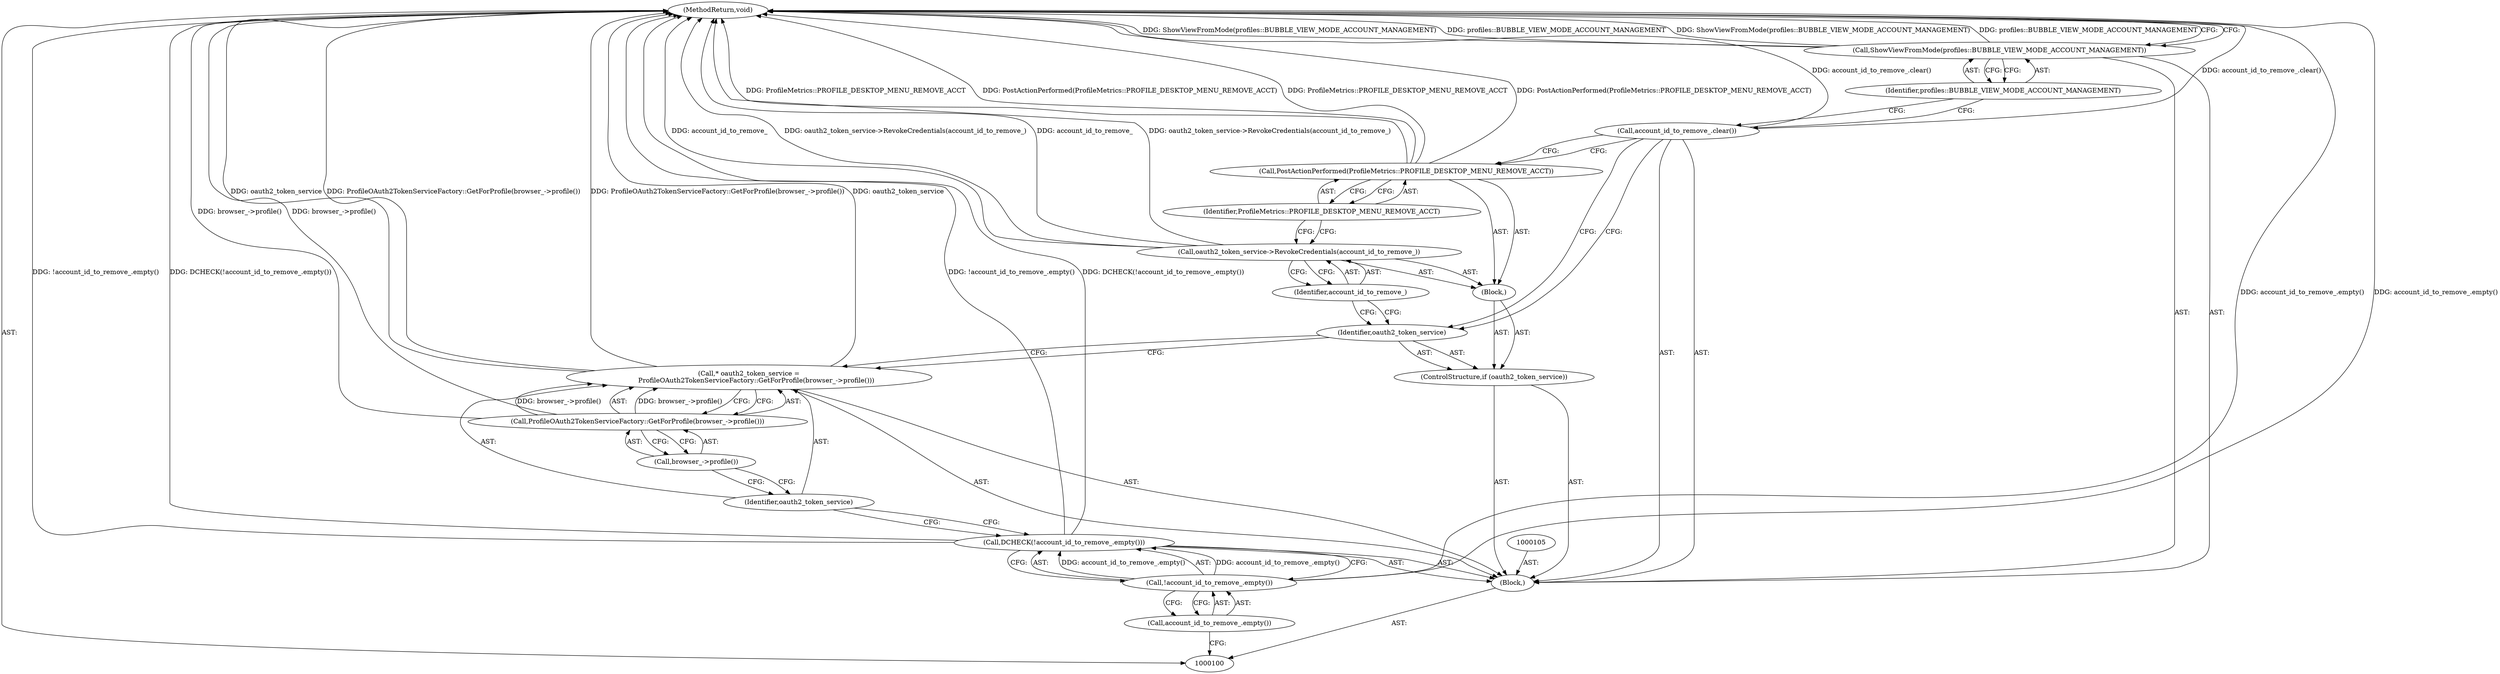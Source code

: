 digraph "1_Chrome_282f53ffdc3b1902da86f6a0791af736837efbf8_3" {
"1000120" [label="(MethodReturn,void)"];
"1000101" [label="(Block,)"];
"1000119" [label="(Identifier,profiles::BUBBLE_VIEW_MODE_ACCOUNT_MANAGEMENT)"];
"1000118" [label="(Call,ShowViewFromMode(profiles::BUBBLE_VIEW_MODE_ACCOUNT_MANAGEMENT))"];
"1000104" [label="(Call,account_id_to_remove_.empty())"];
"1000102" [label="(Call,DCHECK(!account_id_to_remove_.empty()))"];
"1000103" [label="(Call,!account_id_to_remove_.empty())"];
"1000106" [label="(Call,* oauth2_token_service =\n       ProfileOAuth2TokenServiceFactory::GetForProfile(browser_->profile()))"];
"1000107" [label="(Identifier,oauth2_token_service)"];
"1000109" [label="(Call,browser_->profile())"];
"1000108" [label="(Call,ProfileOAuth2TokenServiceFactory::GetForProfile(browser_->profile()))"];
"1000112" [label="(Block,)"];
"1000110" [label="(ControlStructure,if (oauth2_token_service))"];
"1000111" [label="(Identifier,oauth2_token_service)"];
"1000113" [label="(Call,oauth2_token_service->RevokeCredentials(account_id_to_remove_))"];
"1000114" [label="(Identifier,account_id_to_remove_)"];
"1000116" [label="(Identifier,ProfileMetrics::PROFILE_DESKTOP_MENU_REMOVE_ACCT)"];
"1000115" [label="(Call,PostActionPerformed(ProfileMetrics::PROFILE_DESKTOP_MENU_REMOVE_ACCT))"];
"1000117" [label="(Call,account_id_to_remove_.clear())"];
"1000120" -> "1000100"  [label="AST: "];
"1000120" -> "1000118"  [label="CFG: "];
"1000117" -> "1000120"  [label="DDG: account_id_to_remove_.clear()"];
"1000106" -> "1000120"  [label="DDG: ProfileOAuth2TokenServiceFactory::GetForProfile(browser_->profile())"];
"1000106" -> "1000120"  [label="DDG: oauth2_token_service"];
"1000103" -> "1000120"  [label="DDG: account_id_to_remove_.empty()"];
"1000113" -> "1000120"  [label="DDG: account_id_to_remove_"];
"1000113" -> "1000120"  [label="DDG: oauth2_token_service->RevokeCredentials(account_id_to_remove_)"];
"1000102" -> "1000120"  [label="DDG: !account_id_to_remove_.empty()"];
"1000102" -> "1000120"  [label="DDG: DCHECK(!account_id_to_remove_.empty())"];
"1000115" -> "1000120"  [label="DDG: PostActionPerformed(ProfileMetrics::PROFILE_DESKTOP_MENU_REMOVE_ACCT)"];
"1000115" -> "1000120"  [label="DDG: ProfileMetrics::PROFILE_DESKTOP_MENU_REMOVE_ACCT"];
"1000118" -> "1000120"  [label="DDG: ShowViewFromMode(profiles::BUBBLE_VIEW_MODE_ACCOUNT_MANAGEMENT)"];
"1000118" -> "1000120"  [label="DDG: profiles::BUBBLE_VIEW_MODE_ACCOUNT_MANAGEMENT"];
"1000108" -> "1000120"  [label="DDG: browser_->profile()"];
"1000101" -> "1000100"  [label="AST: "];
"1000102" -> "1000101"  [label="AST: "];
"1000105" -> "1000101"  [label="AST: "];
"1000106" -> "1000101"  [label="AST: "];
"1000110" -> "1000101"  [label="AST: "];
"1000117" -> "1000101"  [label="AST: "];
"1000118" -> "1000101"  [label="AST: "];
"1000119" -> "1000118"  [label="AST: "];
"1000119" -> "1000117"  [label="CFG: "];
"1000118" -> "1000119"  [label="CFG: "];
"1000118" -> "1000101"  [label="AST: "];
"1000118" -> "1000119"  [label="CFG: "];
"1000119" -> "1000118"  [label="AST: "];
"1000120" -> "1000118"  [label="CFG: "];
"1000118" -> "1000120"  [label="DDG: ShowViewFromMode(profiles::BUBBLE_VIEW_MODE_ACCOUNT_MANAGEMENT)"];
"1000118" -> "1000120"  [label="DDG: profiles::BUBBLE_VIEW_MODE_ACCOUNT_MANAGEMENT"];
"1000104" -> "1000103"  [label="AST: "];
"1000104" -> "1000100"  [label="CFG: "];
"1000103" -> "1000104"  [label="CFG: "];
"1000102" -> "1000101"  [label="AST: "];
"1000102" -> "1000103"  [label="CFG: "];
"1000103" -> "1000102"  [label="AST: "];
"1000107" -> "1000102"  [label="CFG: "];
"1000102" -> "1000120"  [label="DDG: !account_id_to_remove_.empty()"];
"1000102" -> "1000120"  [label="DDG: DCHECK(!account_id_to_remove_.empty())"];
"1000103" -> "1000102"  [label="DDG: account_id_to_remove_.empty()"];
"1000103" -> "1000102"  [label="AST: "];
"1000103" -> "1000104"  [label="CFG: "];
"1000104" -> "1000103"  [label="AST: "];
"1000102" -> "1000103"  [label="CFG: "];
"1000103" -> "1000120"  [label="DDG: account_id_to_remove_.empty()"];
"1000103" -> "1000102"  [label="DDG: account_id_to_remove_.empty()"];
"1000106" -> "1000101"  [label="AST: "];
"1000106" -> "1000108"  [label="CFG: "];
"1000107" -> "1000106"  [label="AST: "];
"1000108" -> "1000106"  [label="AST: "];
"1000111" -> "1000106"  [label="CFG: "];
"1000106" -> "1000120"  [label="DDG: ProfileOAuth2TokenServiceFactory::GetForProfile(browser_->profile())"];
"1000106" -> "1000120"  [label="DDG: oauth2_token_service"];
"1000108" -> "1000106"  [label="DDG: browser_->profile()"];
"1000107" -> "1000106"  [label="AST: "];
"1000107" -> "1000102"  [label="CFG: "];
"1000109" -> "1000107"  [label="CFG: "];
"1000109" -> "1000108"  [label="AST: "];
"1000109" -> "1000107"  [label="CFG: "];
"1000108" -> "1000109"  [label="CFG: "];
"1000108" -> "1000106"  [label="AST: "];
"1000108" -> "1000109"  [label="CFG: "];
"1000109" -> "1000108"  [label="AST: "];
"1000106" -> "1000108"  [label="CFG: "];
"1000108" -> "1000120"  [label="DDG: browser_->profile()"];
"1000108" -> "1000106"  [label="DDG: browser_->profile()"];
"1000112" -> "1000110"  [label="AST: "];
"1000113" -> "1000112"  [label="AST: "];
"1000115" -> "1000112"  [label="AST: "];
"1000110" -> "1000101"  [label="AST: "];
"1000111" -> "1000110"  [label="AST: "];
"1000112" -> "1000110"  [label="AST: "];
"1000111" -> "1000110"  [label="AST: "];
"1000111" -> "1000106"  [label="CFG: "];
"1000114" -> "1000111"  [label="CFG: "];
"1000117" -> "1000111"  [label="CFG: "];
"1000113" -> "1000112"  [label="AST: "];
"1000113" -> "1000114"  [label="CFG: "];
"1000114" -> "1000113"  [label="AST: "];
"1000116" -> "1000113"  [label="CFG: "];
"1000113" -> "1000120"  [label="DDG: account_id_to_remove_"];
"1000113" -> "1000120"  [label="DDG: oauth2_token_service->RevokeCredentials(account_id_to_remove_)"];
"1000114" -> "1000113"  [label="AST: "];
"1000114" -> "1000111"  [label="CFG: "];
"1000113" -> "1000114"  [label="CFG: "];
"1000116" -> "1000115"  [label="AST: "];
"1000116" -> "1000113"  [label="CFG: "];
"1000115" -> "1000116"  [label="CFG: "];
"1000115" -> "1000112"  [label="AST: "];
"1000115" -> "1000116"  [label="CFG: "];
"1000116" -> "1000115"  [label="AST: "];
"1000117" -> "1000115"  [label="CFG: "];
"1000115" -> "1000120"  [label="DDG: PostActionPerformed(ProfileMetrics::PROFILE_DESKTOP_MENU_REMOVE_ACCT)"];
"1000115" -> "1000120"  [label="DDG: ProfileMetrics::PROFILE_DESKTOP_MENU_REMOVE_ACCT"];
"1000117" -> "1000101"  [label="AST: "];
"1000117" -> "1000115"  [label="CFG: "];
"1000117" -> "1000111"  [label="CFG: "];
"1000119" -> "1000117"  [label="CFG: "];
"1000117" -> "1000120"  [label="DDG: account_id_to_remove_.clear()"];
}
